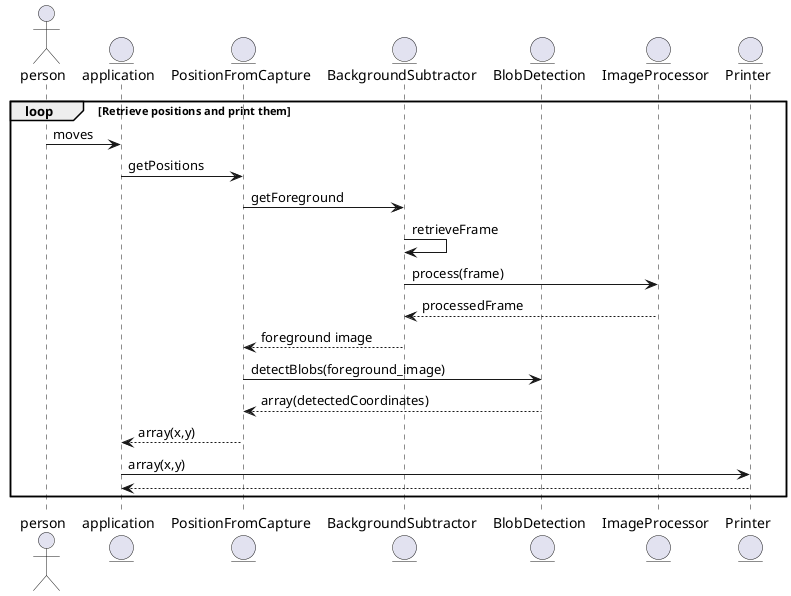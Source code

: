 @startuml

actor person
entity application
entity PositionFromCapture as pos
entity BackgroundSubtractor as bg
entity BlobDetection as bd
entity ImageProcessor as img
entity Printer as print

loop Retrieve positions and print them
person -> application: moves
application -> pos : getPositions
pos -> bg : getForeground
bg -> bg : retrieveFrame
bg -> img : process(frame)
img --> bg : processedFrame
'FIXME syntax'
bg --> pos : foreground image
pos -> bd: detectBlobs(foreground_image)
bd --> pos: array(detectedCoordinates)

'FIXME syntax'
pos --> application : array(x,y)
application -> print : array(x,y)
print --> application
end

@enduml
